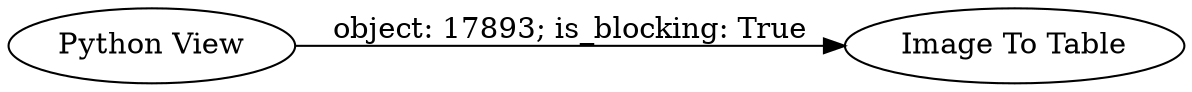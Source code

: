 digraph {
	"489300535516798068_4" [label="Python View"]
	"489300535516798068_5" [label="Image To Table"]
	"489300535516798068_4" -> "489300535516798068_5" [label="object: 17893; is_blocking: True"]
	rankdir=LR
}
